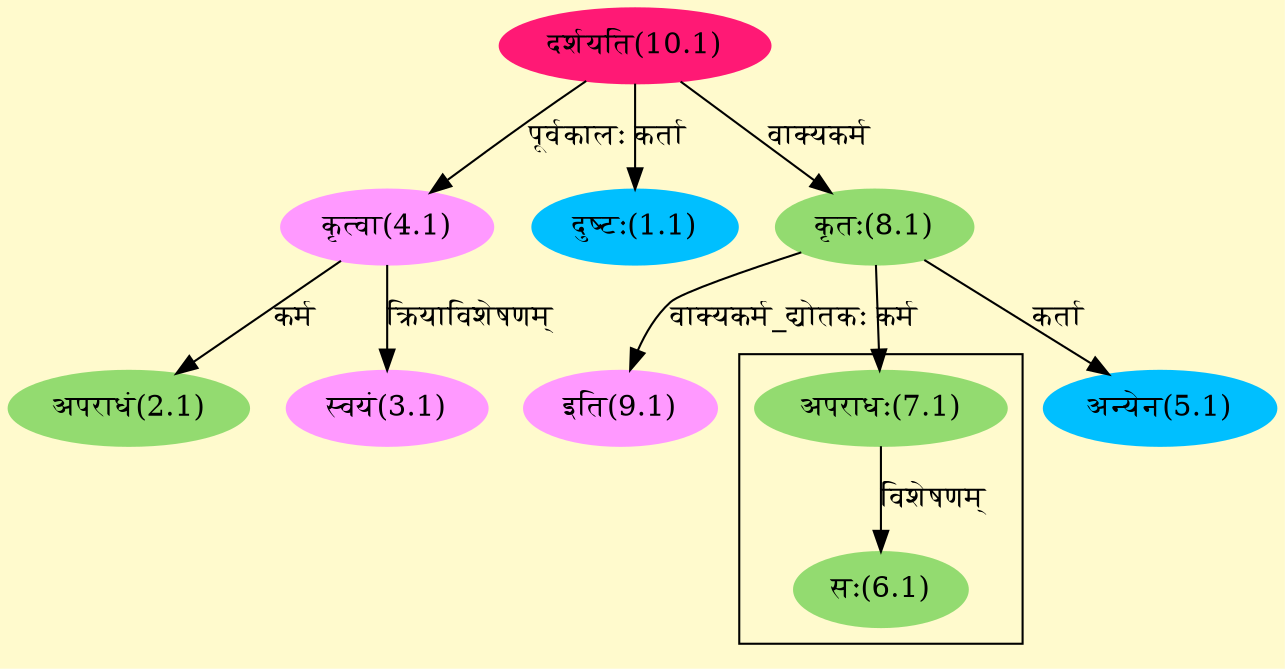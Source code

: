 digraph G{
rankdir=BT;
 compound=true;
 bgcolor="lemonchiffon1";

subgraph cluster_1{
Node6_1 [style=filled, color="#93DB70" label = "सः(6.1)"]
Node7_1 [style=filled, color="#93DB70" label = "अपराधः(7.1)"]

}
Node1_1 [style=filled, color="#00BFFF" label = "दुष्टः(1.1)"]
Node10_1 [style=filled, color="#FF1975" label = "दर्शयति(10.1)"]
Node2_1 [style=filled, color="#93DB70" label = "अपराधं(2.1)"]
Node4_1 [style=filled, color="#FF99FF" label = "कृत्वा(4.1)"]
Node3_1 [style=filled, color="#FF99FF" label = "स्वयं(3.1)"]
Node5_1 [style=filled, color="#00BFFF" label = "अन्येन(5.1)"]
Node8_1 [style=filled, color="#93DB70" label = "कृतः(8.1)"]
Node7_1 [style=filled, color="#93DB70" label = "अपराधः(7.1)"]
Node9_1 [style=filled, color="#FF99FF" label = "इति(9.1)"]
/* Start of Relations section */

Node1_1 -> Node10_1 [  label="कर्ता"  dir="back" ]
Node2_1 -> Node4_1 [  label="कर्म"  dir="back" ]
Node3_1 -> Node4_1 [  label="क्रियाविशेषणम्"  dir="back" ]
Node4_1 -> Node10_1 [  label="पूर्वकालः"  dir="back" ]
Node5_1 -> Node8_1 [  label="कर्ता"  dir="back" ]
Node6_1 -> Node7_1 [  label="विशेषणम्"  dir="back" ]
Node7_1 -> Node8_1 [  label="कर्म"  dir="back" ]
Node8_1 -> Node10_1 [  label="वाक्यकर्म"  dir="back" ]
Node9_1 -> Node8_1 [  label="वाक्यकर्म_द्योतकः"  dir="back" ]
}

